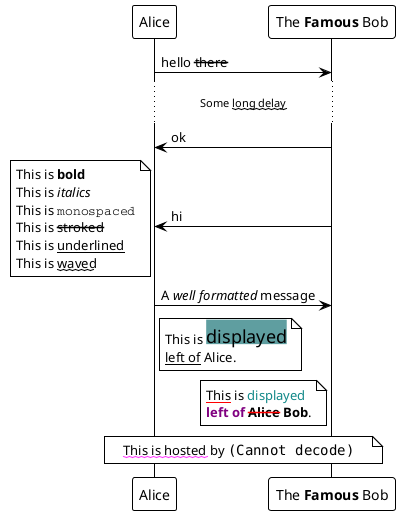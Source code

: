 @startuml
!theme plain

participant Alice
participant "The **Famous** Bob" as Bob

Alice -> Bob : hello --there--
... Some ~~long delay~~ ...
Bob -> Alice : ok
Bob -> Alice : hi
note left
  This is **bold**
  This is //italics//
  This is ""monospaced""
  This is --stroked--
  This is __underlined__
  This is ~~waved~~
end note

Alice -> Bob : A //well formatted// message
note right of Alice
 This is <back:cadetblue><size:18>displayed</size></back>
 __left of__ Alice.
end note
note left of Bob
 <u:red>This</u> is <color #118888>displayed</color>
 **<color purple>left of</color> <s:red>Alice</strike> Bob**.
end note
note over Alice, Bob
 <w:#FF33FF>This is hosted</w> by <img sourceforge.jpg>
end note
@enduml
